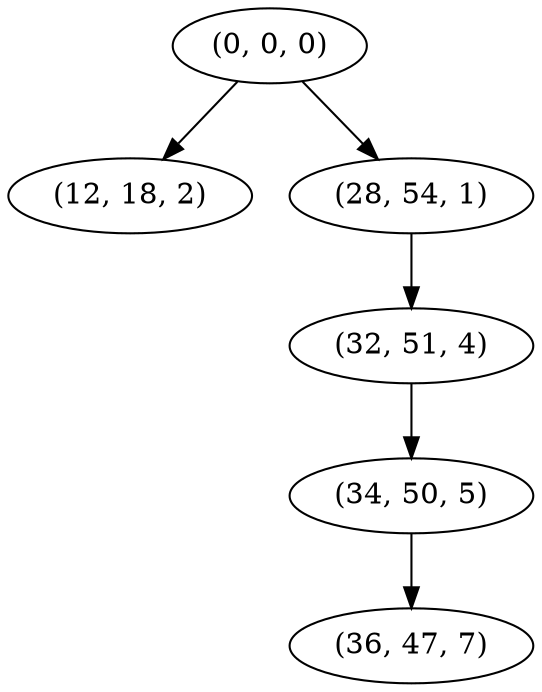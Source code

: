 digraph tree {
    "(0, 0, 0)";
    "(12, 18, 2)";
    "(28, 54, 1)";
    "(32, 51, 4)";
    "(34, 50, 5)";
    "(36, 47, 7)";
    "(0, 0, 0)" -> "(12, 18, 2)";
    "(0, 0, 0)" -> "(28, 54, 1)";
    "(28, 54, 1)" -> "(32, 51, 4)";
    "(32, 51, 4)" -> "(34, 50, 5)";
    "(34, 50, 5)" -> "(36, 47, 7)";
}
